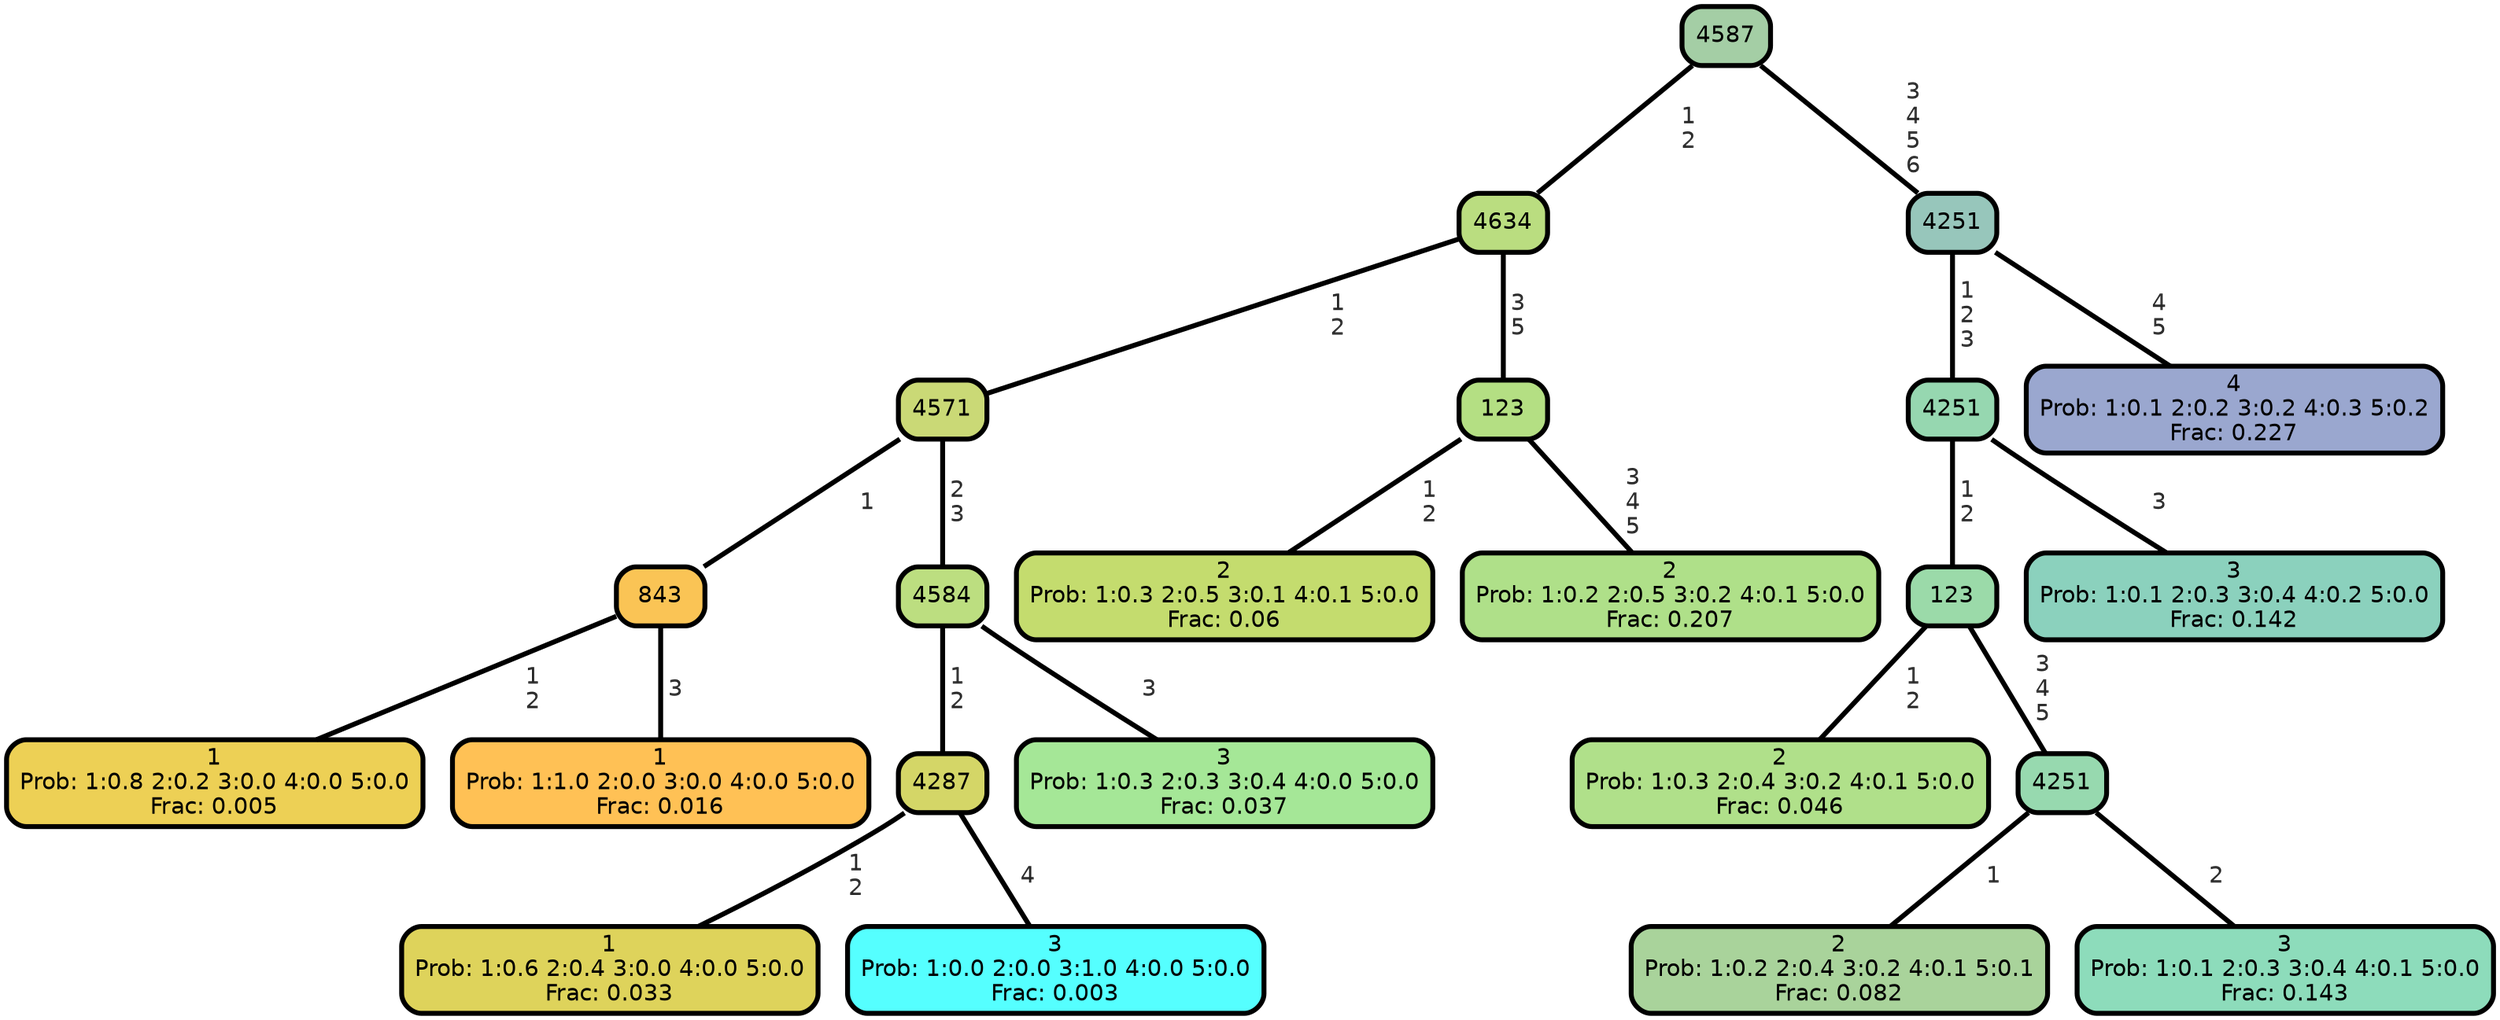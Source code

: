 graph Tree {
node [shape=box, style="filled, rounded",color="black",penwidth="3",fontcolor="black",                 fontname=helvetica] ;
graph [ranksep="0 equally", splines=straight,                 bgcolor=transparent, dpi=200] ;
edge [fontname=helvetica, fontweight=bold,fontcolor=grey14,color=black] ;
0 [label="1
Prob: 1:0.8 2:0.2 3:0.0 4:0.0 5:0.0
Frac: 0.005", fillcolor="#edd055"] ;
1 [label="843", fillcolor="#fac455"] ;
2 [label="1
Prob: 1:1.0 2:0.0 3:0.0 4:0.0 5:0.0
Frac: 0.016", fillcolor="#ffc155"] ;
3 [label="4571", fillcolor="#cad976"] ;
4 [label="1
Prob: 1:0.6 2:0.4 3:0.0 4:0.0 5:0.0
Frac: 0.033", fillcolor="#ded35b"] ;
5 [label="4287", fillcolor="#d4d667"] ;
6 [label="3
Prob: 1:0.0 2:0.0 3:1.0 4:0.0 5:0.0
Frac: 0.003", fillcolor="#55ffff"] ;
7 [label="4584", fillcolor="#bcde80"] ;
8 [label="3
Prob: 1:0.3 2:0.3 3:0.4 4:0.0 5:0.0
Frac: 0.037", fillcolor="#a5e797"] ;
9 [label="4634", fillcolor="#badd80"] ;
10 [label="2
Prob: 1:0.3 2:0.5 3:0.1 4:0.1 5:0.0
Frac: 0.06", fillcolor="#c4dc6e"] ;
11 [label="123", fillcolor="#b4df83"] ;
12 [label="2
Prob: 1:0.2 2:0.5 3:0.2 4:0.1 5:0.0
Frac: 0.207", fillcolor="#afe089"] ;
13 [label="4587", fillcolor="#a4cea5"] ;
14 [label="2
Prob: 1:0.3 2:0.4 3:0.2 4:0.1 5:0.0
Frac: 0.046", fillcolor="#b0e08a"] ;
15 [label="123", fillcolor="#9bdaa9"] ;
16 [label="2
Prob: 1:0.2 2:0.4 3:0.2 4:0.1 5:0.1
Frac: 0.082", fillcolor="#a9d39b"] ;
17 [label="4251", fillcolor="#97d9af"] ;
18 [label="3
Prob: 1:0.1 2:0.3 3:0.4 4:0.1 5:0.0
Frac: 0.143", fillcolor="#8ddcbb"] ;
19 [label="4251", fillcolor="#96d7b0"] ;
20 [label="3
Prob: 1:0.1 2:0.3 3:0.4 4:0.2 5:0.0
Frac: 0.142", fillcolor="#8bd1bd"] ;
21 [label="4251", fillcolor="#97c6bb"] ;
22 [label="4
Prob: 1:0.1 2:0.2 3:0.2 4:0.3 5:0.2
Frac: 0.227", fillcolor="#9aa7cf"] ;
1 -- 0 [label=" 1\n 2",penwidth=3] ;
1 -- 2 [label=" 3",penwidth=3] ;
3 -- 1 [label=" 1",penwidth=3] ;
3 -- 7 [label=" 2\n 3",penwidth=3] ;
5 -- 4 [label=" 1\n 2",penwidth=3] ;
5 -- 6 [label=" 4",penwidth=3] ;
7 -- 5 [label=" 1\n 2",penwidth=3] ;
7 -- 8 [label=" 3",penwidth=3] ;
9 -- 3 [label=" 1\n 2",penwidth=3] ;
9 -- 11 [label=" 3\n 5",penwidth=3] ;
11 -- 10 [label=" 1\n 2",penwidth=3] ;
11 -- 12 [label=" 3\n 4\n 5",penwidth=3] ;
13 -- 9 [label=" 1\n 2",penwidth=3] ;
13 -- 21 [label=" 3\n 4\n 5\n 6",penwidth=3] ;
15 -- 14 [label=" 1\n 2",penwidth=3] ;
15 -- 17 [label=" 3\n 4\n 5",penwidth=3] ;
17 -- 16 [label=" 1",penwidth=3] ;
17 -- 18 [label=" 2",penwidth=3] ;
19 -- 15 [label=" 1\n 2",penwidth=3] ;
19 -- 20 [label=" 3",penwidth=3] ;
21 -- 19 [label=" 1\n 2\n 3",penwidth=3] ;
21 -- 22 [label=" 4\n 5",penwidth=3] ;
{rank = same;}}
